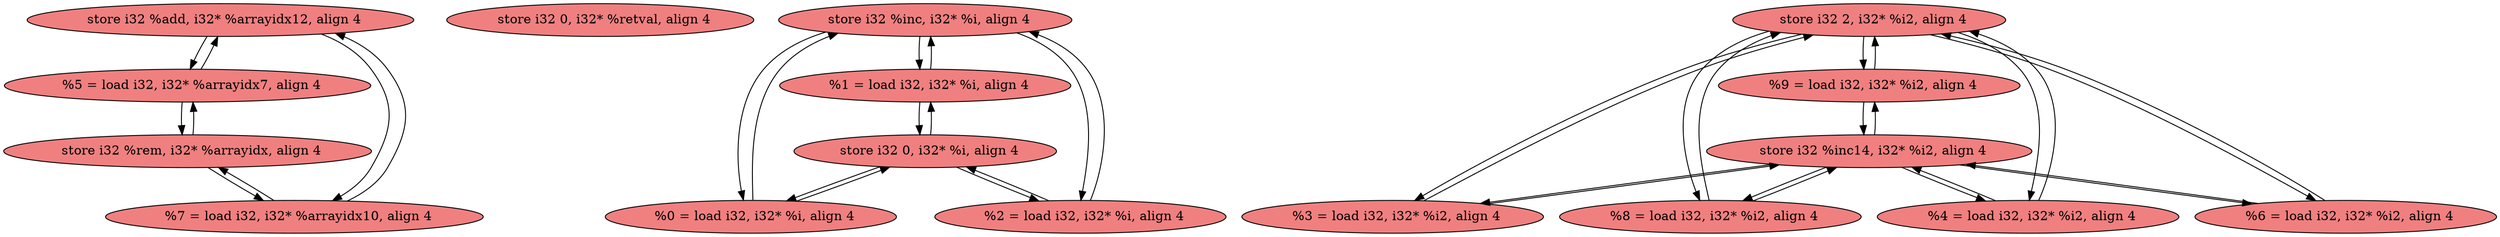 
digraph G {


node16 [fillcolor=lightcoral,label="  store i32 %add, i32* %arrayidx12, align 4",shape=ellipse,style=filled ]
node4 [fillcolor=lightcoral,label="  store i32 0, i32* %retval, align 4",shape=ellipse,style=filled ]
node8 [fillcolor=lightcoral,label="  store i32 %inc, i32* %i, align 4",shape=ellipse,style=filled ]
node15 [fillcolor=lightcoral,label="  store i32 2, i32* %i2, align 4",shape=ellipse,style=filled ]
node0 [fillcolor=lightcoral,label="  store i32 %inc14, i32* %i2, align 4",shape=ellipse,style=filled ]
node11 [fillcolor=lightcoral,label="  %5 = load i32, i32* %arrayidx7, align 4",shape=ellipse,style=filled ]
node3 [fillcolor=lightcoral,label="  %1 = load i32, i32* %i, align 4",shape=ellipse,style=filled ]
node2 [fillcolor=lightcoral,label="  %9 = load i32, i32* %i2, align 4",shape=ellipse,style=filled ]
node12 [fillcolor=lightcoral,label="  %0 = load i32, i32* %i, align 4",shape=ellipse,style=filled ]
node13 [fillcolor=lightcoral,label="  %7 = load i32, i32* %arrayidx10, align 4",shape=ellipse,style=filled ]
node1 [fillcolor=lightcoral,label="  %2 = load i32, i32* %i, align 4",shape=ellipse,style=filled ]
node6 [fillcolor=lightcoral,label="  %3 = load i32, i32* %i2, align 4",shape=ellipse,style=filled ]
node14 [fillcolor=lightcoral,label="  %8 = load i32, i32* %i2, align 4",shape=ellipse,style=filled ]
node7 [fillcolor=lightcoral,label="  store i32 %rem, i32* %arrayidx, align 4",shape=ellipse,style=filled ]
node9 [fillcolor=lightcoral,label="  %4 = load i32, i32* %i2, align 4",shape=ellipse,style=filled ]
node5 [fillcolor=lightcoral,label="  store i32 0, i32* %i, align 4",shape=ellipse,style=filled ]
node10 [fillcolor=lightcoral,label="  %6 = load i32, i32* %i2, align 4",shape=ellipse,style=filled ]

node14->node0 [ ]
node12->node8 [ ]
node0->node14 [ ]
node1->node5 [ ]
node8->node12 [ ]
node1->node8 [ ]
node8->node3 [ ]
node15->node9 [ ]
node8->node1 [ ]
node9->node0 [ ]
node10->node0 [ ]
node7->node11 [ ]
node9->node15 [ ]
node15->node2 [ ]
node2->node15 [ ]
node3->node8 [ ]
node6->node15 [ ]
node7->node13 [ ]
node11->node7 [ ]
node5->node3 [ ]
node5->node1 [ ]
node0->node2 [ ]
node13->node7 [ ]
node15->node10 [ ]
node10->node15 [ ]
node15->node14 [ ]
node14->node15 [ ]
node5->node12 [ ]
node12->node5 [ ]
node6->node0 [ ]
node13->node16 [ ]
node16->node13 [ ]
node15->node6 [ ]
node0->node6 [ ]
node0->node9 [ ]
node3->node5 [ ]
node11->node16 [ ]
node16->node11 [ ]
node2->node0 [ ]
node0->node10 [ ]


}
